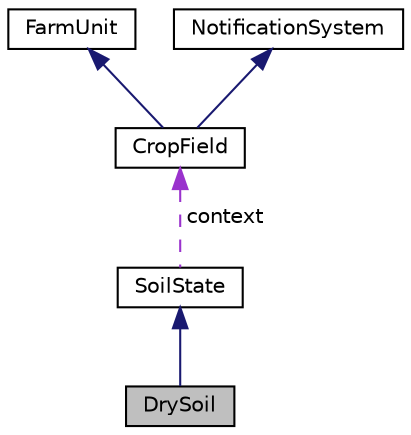 digraph "DrySoil"
{
 // LATEX_PDF_SIZE
  edge [fontname="Helvetica",fontsize="10",labelfontname="Helvetica",labelfontsize="10"];
  node [fontname="Helvetica",fontsize="10",shape=record];
  Node1 [label="DrySoil",height=0.2,width=0.4,color="black", fillcolor="grey75", style="filled", fontcolor="black",tooltip="Represents the dry soil state in the State design pattern."];
  Node2 -> Node1 [dir="back",color="midnightblue",fontsize="10",style="solid"];
  Node2 [label="SoilState",height=0.2,width=0.4,color="black", fillcolor="white", style="filled",URL="$classSoilState.html",tooltip=" "];
  Node3 -> Node2 [dir="back",color="darkorchid3",fontsize="10",style="dashed",label=" context" ];
  Node3 [label="CropField",height=0.2,width=0.4,color="black", fillcolor="white", style="filled",URL="$classCropField.html",tooltip="Represents a crop field unit in the farm system."];
  Node4 -> Node3 [dir="back",color="midnightblue",fontsize="10",style="solid"];
  Node4 [label="FarmUnit",height=0.2,width=0.4,color="black", fillcolor="white", style="filled",URL="$classFarmUnit.html",tooltip=" "];
  Node5 -> Node3 [dir="back",color="midnightblue",fontsize="10",style="solid"];
  Node5 [label="NotificationSystem",height=0.2,width=0.4,color="black", fillcolor="white", style="filled",URL="$classNotificationSystem.html",tooltip="Implements the Subject role in the Observer design pattern."];
}
